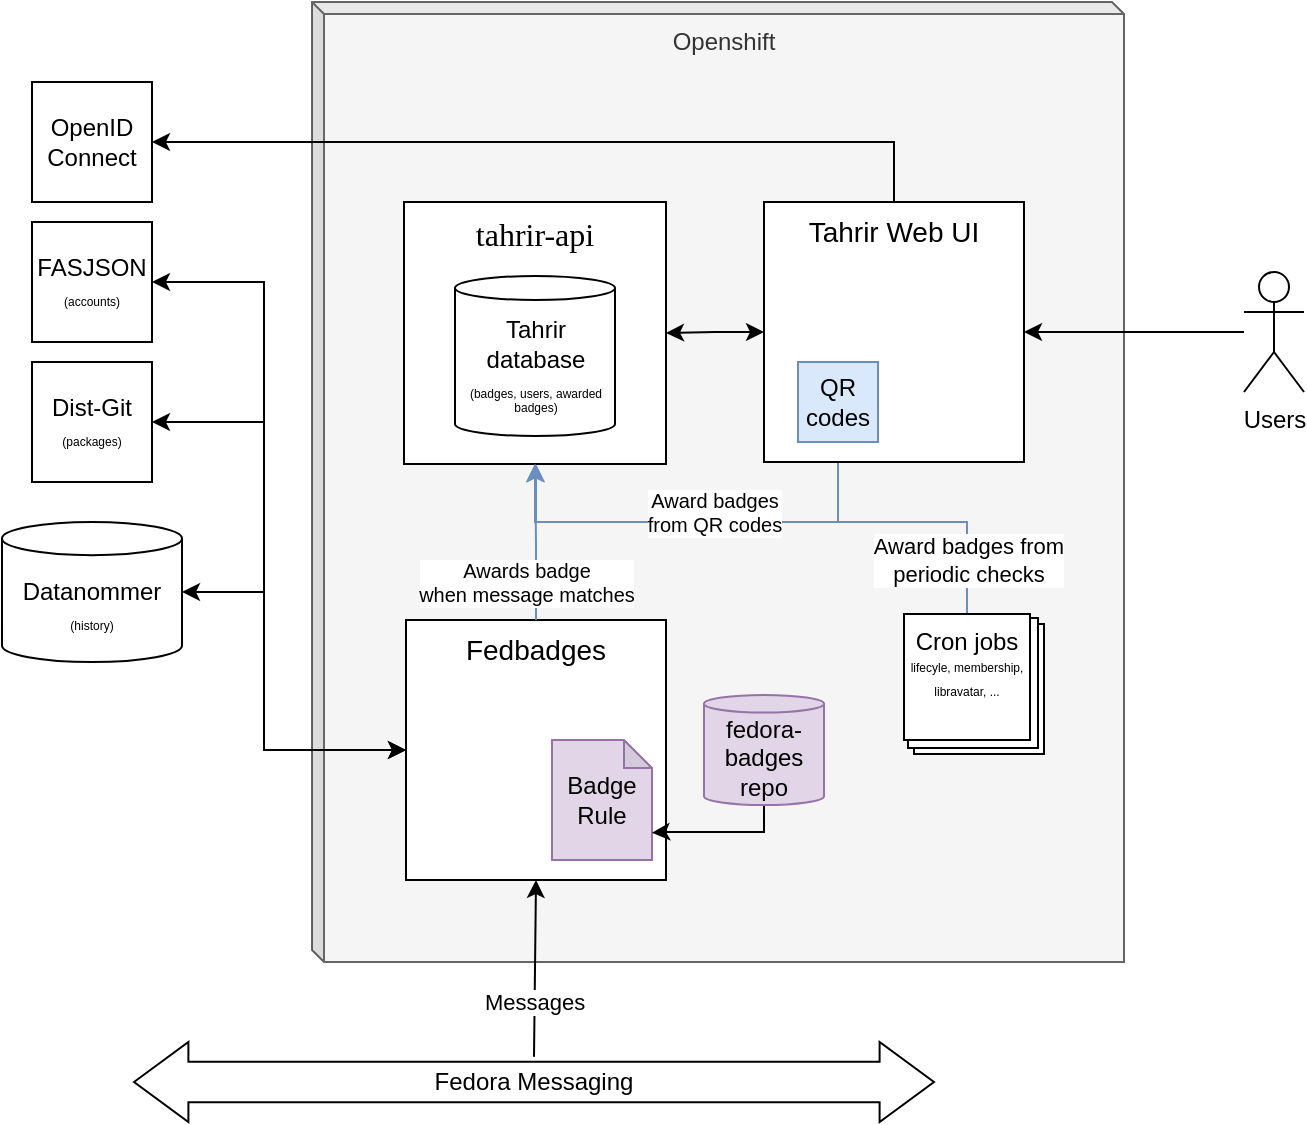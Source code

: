 <mxfile version="24.2.5" type="device">
  <diagram name="Page-1" id="bn8OplOIhetw0x9mesjO">
    <mxGraphModel dx="1220" dy="658" grid="1" gridSize="10" guides="1" tooltips="1" connect="1" arrows="1" fold="1" page="1" pageScale="1" pageWidth="827" pageHeight="1169" math="0" shadow="0">
      <root>
        <mxCell id="0" />
        <mxCell id="1" parent="0" />
        <mxCell id="82yrU3Jxxp-SrsiXgCm8-37" value="Openshift" style="shape=cube;whiteSpace=wrap;html=1;boundedLbl=1;backgroundOutline=1;darkOpacity=0.05;darkOpacity2=0.1;verticalAlign=top;size=6;fillColor=#f5f5f5;fontColor=#333333;strokeColor=#666666;" vertex="1" parent="1">
          <mxGeometry x="294" y="330" width="406" height="480" as="geometry" />
        </mxCell>
        <mxCell id="82yrU3Jxxp-SrsiXgCm8-34" value="&lt;div&gt;Award badges from&lt;/div&gt;&lt;div&gt;periodic checks&lt;br&gt;&lt;/div&gt;" style="edgeStyle=orthogonalEdgeStyle;rounded=0;orthogonalLoop=1;jettySize=auto;html=1;entryX=0.5;entryY=1;entryDx=0;entryDy=0;fillColor=#dae8fc;strokeColor=#6c8ebf;" edge="1" parent="1" source="82yrU3Jxxp-SrsiXgCm8-31" target="jXR6XJJOUSoFZrWkT6ye-2">
          <mxGeometry x="-0.813" relative="1" as="geometry">
            <mxPoint x="400" y="560" as="targetPoint" />
            <Array as="points">
              <mxPoint x="622" y="590" />
              <mxPoint x="406" y="590" />
              <mxPoint x="406" y="561" />
            </Array>
            <mxPoint as="offset" />
          </mxGeometry>
        </mxCell>
        <mxCell id="jXR6XJJOUSoFZrWkT6ye-2" value="&lt;div style=&quot;font-size: 16px;&quot;&gt;&lt;font style=&quot;font-size: 16px;&quot;&gt;tahrir-api&lt;/font&gt;&lt;/div&gt;" style="whiteSpace=wrap;html=1;aspect=fixed;verticalAlign=top;fontFamily=Lucida Console;fontSize=16;" parent="1" vertex="1">
          <mxGeometry x="340" y="430" width="131" height="131" as="geometry" />
        </mxCell>
        <mxCell id="jXR6XJJOUSoFZrWkT6ye-1" value="&lt;div&gt;Tahrir&lt;/div&gt;&lt;div&gt;database&lt;/div&gt;&lt;div style=&quot;font-size: 6px;&quot;&gt;&lt;br&gt;&lt;/div&gt;&lt;div style=&quot;font-size: 6px;&quot;&gt;(badges, users, awarded badges)&lt;br&gt;&lt;/div&gt;" style="shape=cylinder3;whiteSpace=wrap;html=1;boundedLbl=1;backgroundOutline=1;size=6;" parent="1" vertex="1">
          <mxGeometry x="365.5" y="467" width="80" height="80" as="geometry" />
        </mxCell>
        <mxCell id="82yrU3Jxxp-SrsiXgCm8-2" value="Fedora Messaging" style="shape=doubleArrow;whiteSpace=wrap;html=1;arrowWidth=0.507;arrowSize=0.068;" vertex="1" parent="1">
          <mxGeometry x="205" y="850" width="400" height="40" as="geometry" />
        </mxCell>
        <mxCell id="82yrU3Jxxp-SrsiXgCm8-12" style="edgeStyle=orthogonalEdgeStyle;rounded=0;orthogonalLoop=1;jettySize=auto;html=1;exitX=0;exitY=0.5;exitDx=0;exitDy=0;startArrow=classic;startFill=1;entryX=1;entryY=0.5;entryDx=0;entryDy=0;entryPerimeter=0;" edge="1" parent="1" source="82yrU3Jxxp-SrsiXgCm8-3" target="82yrU3Jxxp-SrsiXgCm8-8">
          <mxGeometry relative="1" as="geometry">
            <mxPoint x="140" y="490" as="targetPoint" />
            <Array as="points">
              <mxPoint x="270" y="704" />
              <mxPoint x="270" y="625" />
            </Array>
          </mxGeometry>
        </mxCell>
        <mxCell id="82yrU3Jxxp-SrsiXgCm8-15" value="" style="edgeStyle=orthogonalEdgeStyle;rounded=0;orthogonalLoop=1;jettySize=auto;html=1;exitX=0;exitY=0.5;exitDx=0;exitDy=0;entryX=1;entryY=0.5;entryDx=0;entryDy=0;" edge="1" parent="1" source="82yrU3Jxxp-SrsiXgCm8-3" target="82yrU3Jxxp-SrsiXgCm8-14">
          <mxGeometry relative="1" as="geometry">
            <mxPoint x="50" y="510" as="targetPoint" />
            <Array as="points">
              <mxPoint x="270" y="704" />
              <mxPoint x="270" y="470" />
            </Array>
          </mxGeometry>
        </mxCell>
        <mxCell id="82yrU3Jxxp-SrsiXgCm8-3" value="Fedbadges" style="whiteSpace=wrap;html=1;aspect=fixed;verticalAlign=top;fontSize=14;" vertex="1" parent="1">
          <mxGeometry x="341" y="639" width="130" height="130" as="geometry" />
        </mxCell>
        <mxCell id="82yrU3Jxxp-SrsiXgCm8-4" value="Messages" style="endArrow=classic;html=1;rounded=0;entryX=0.5;entryY=1;entryDx=0;entryDy=0;exitX=0;exitY=0;exitDx=200;exitDy=7.333;exitPerimeter=0;" edge="1" parent="1" source="82yrU3Jxxp-SrsiXgCm8-2" target="82yrU3Jxxp-SrsiXgCm8-3">
          <mxGeometry x="-0.392" width="50" height="50" relative="1" as="geometry">
            <mxPoint x="405" y="850" as="sourcePoint" />
            <mxPoint x="360" y="710" as="targetPoint" />
            <mxPoint as="offset" />
          </mxGeometry>
        </mxCell>
        <mxCell id="82yrU3Jxxp-SrsiXgCm8-7" value="&lt;div&gt;Badge&lt;/div&gt;&lt;div&gt;Rule&lt;br&gt;&lt;/div&gt;" style="shape=note;whiteSpace=wrap;html=1;backgroundOutline=1;darkOpacity=0.05;size=14;fillColor=#e1d5e7;strokeColor=#9673a6;" vertex="1" parent="1">
          <mxGeometry x="414" y="699" width="50" height="60" as="geometry" />
        </mxCell>
        <mxCell id="82yrU3Jxxp-SrsiXgCm8-8" value="&lt;div&gt;Datanommer&lt;/div&gt;&lt;div&gt;&lt;font style=&quot;font-size: 6px;&quot;&gt;(history)&lt;/font&gt;&lt;br&gt;&lt;/div&gt;" style="shape=cylinder3;whiteSpace=wrap;html=1;boundedLbl=1;backgroundOutline=1;size=8.286;" vertex="1" parent="1">
          <mxGeometry x="139" y="590" width="90" height="70" as="geometry" />
        </mxCell>
        <mxCell id="82yrU3Jxxp-SrsiXgCm8-13" value="&lt;div style=&quot;font-size: 10px;&quot;&gt;&lt;font style=&quot;font-size: 10px;&quot;&gt;Awards badge&lt;/font&gt;&lt;/div&gt;&lt;div style=&quot;font-size: 10px;&quot;&gt;&lt;font style=&quot;font-size: 10px;&quot;&gt;&lt;font style=&quot;font-size: 10px;&quot;&gt;when message matches&lt;/font&gt;&lt;font style=&quot;font-size: 10px;&quot;&gt;&lt;br&gt;&lt;/font&gt;&lt;/font&gt;&lt;/div&gt;" style="edgeStyle=orthogonalEdgeStyle;rounded=0;orthogonalLoop=1;jettySize=auto;html=1;exitX=0.5;exitY=0;exitDx=0;exitDy=0;entryX=0.5;entryY=1;entryDx=0;entryDy=0;fillColor=#dae8fc;strokeColor=#6c8ebf;" edge="1" parent="1" source="82yrU3Jxxp-SrsiXgCm8-3" target="jXR6XJJOUSoFZrWkT6ye-2">
          <mxGeometry x="-0.513" y="5" relative="1" as="geometry">
            <mxPoint x="420" y="560" as="targetPoint" />
            <Array as="points">
              <mxPoint x="406" y="600" />
              <mxPoint x="406" y="600" />
            </Array>
            <mxPoint as="offset" />
          </mxGeometry>
        </mxCell>
        <mxCell id="82yrU3Jxxp-SrsiXgCm8-14" value="&lt;div&gt;FASJSON&lt;/div&gt;&lt;div&gt;&lt;font style=&quot;font-size: 6px;&quot;&gt;(accounts)&lt;/font&gt;&lt;br&gt;&lt;/div&gt;" style="whiteSpace=wrap;html=1;aspect=fixed;" vertex="1" parent="1">
          <mxGeometry x="154" y="440" width="60" height="60" as="geometry" />
        </mxCell>
        <mxCell id="82yrU3Jxxp-SrsiXgCm8-17" style="edgeStyle=orthogonalEdgeStyle;rounded=0;orthogonalLoop=1;jettySize=auto;html=1;exitX=1;exitY=0.5;exitDx=0;exitDy=0;entryX=0;entryY=0.5;entryDx=0;entryDy=0;startArrow=classic;startFill=1;" edge="1" parent="1" source="82yrU3Jxxp-SrsiXgCm8-16" target="82yrU3Jxxp-SrsiXgCm8-3">
          <mxGeometry relative="1" as="geometry">
            <Array as="points">
              <mxPoint x="270" y="540" />
              <mxPoint x="270" y="704" />
            </Array>
          </mxGeometry>
        </mxCell>
        <mxCell id="82yrU3Jxxp-SrsiXgCm8-16" value="&lt;div&gt;Dist-Git&lt;/div&gt;&lt;div&gt;&lt;font style=&quot;font-size: 6px;&quot;&gt;(packages)&lt;/font&gt;&lt;br&gt;&lt;/div&gt;" style="whiteSpace=wrap;html=1;aspect=fixed;" vertex="1" parent="1">
          <mxGeometry x="154" y="510" width="60" height="60" as="geometry" />
        </mxCell>
        <mxCell id="82yrU3Jxxp-SrsiXgCm8-21" value="" style="edgeStyle=orthogonalEdgeStyle;rounded=0;orthogonalLoop=1;jettySize=auto;html=1;exitX=0.5;exitY=1;exitDx=0;exitDy=0;exitPerimeter=0;entryX=1;entryY=0.773;entryDx=0;entryDy=0;entryPerimeter=0;" edge="1" parent="1" source="82yrU3Jxxp-SrsiXgCm8-20" target="82yrU3Jxxp-SrsiXgCm8-7">
          <mxGeometry relative="1" as="geometry">
            <Array as="points">
              <mxPoint x="520" y="745" />
              <mxPoint x="470" y="745" />
            </Array>
          </mxGeometry>
        </mxCell>
        <mxCell id="82yrU3Jxxp-SrsiXgCm8-20" value="&lt;div&gt;fedora-badges&lt;/div&gt;&lt;div&gt;repo&lt;br&gt;&lt;/div&gt;" style="shape=cylinder3;whiteSpace=wrap;html=1;boundedLbl=1;backgroundOutline=1;size=4.4;fillColor=#e1d5e7;strokeColor=#9673a6;" vertex="1" parent="1">
          <mxGeometry x="490" y="676.5" width="60" height="55" as="geometry" />
        </mxCell>
        <mxCell id="82yrU3Jxxp-SrsiXgCm8-28" style="edgeStyle=orthogonalEdgeStyle;rounded=0;orthogonalLoop=1;jettySize=auto;html=1;exitX=0.5;exitY=1;exitDx=0;exitDy=0;entryX=0.5;entryY=1;entryDx=0;entryDy=0;fillColor=#dae8fc;strokeColor=#6c8ebf;" edge="1" parent="1" source="82yrU3Jxxp-SrsiXgCm8-26" target="jXR6XJJOUSoFZrWkT6ye-2">
          <mxGeometry relative="1" as="geometry">
            <mxPoint x="440" y="600" as="targetPoint" />
            <Array as="points">
              <mxPoint x="557" y="590" />
              <mxPoint x="406" y="590" />
            </Array>
          </mxGeometry>
        </mxCell>
        <mxCell id="82yrU3Jxxp-SrsiXgCm8-29" value="&lt;div style=&quot;font-size: 10px;&quot;&gt;&lt;font style=&quot;font-size: 10px;&quot;&gt;Award badges&lt;/font&gt;&lt;/div&gt;&lt;div style=&quot;font-size: 10px;&quot;&gt;&lt;font style=&quot;font-size: 10px;&quot;&gt;&lt;font style=&quot;font-size: 10px;&quot;&gt;from QR codes&lt;/font&gt;&lt;font style=&quot;font-size: 10px;&quot;&gt;&lt;font style=&quot;font-size: 10px;&quot;&gt;&lt;br&gt;&lt;/font&gt;&lt;/font&gt;&lt;/font&gt;&lt;/div&gt;" style="edgeLabel;html=1;align=center;verticalAlign=middle;resizable=0;points=[];" vertex="1" connectable="0" parent="82yrU3Jxxp-SrsiXgCm8-28">
          <mxGeometry x="0.235" y="1" relative="1" as="geometry">
            <mxPoint x="34" y="-6" as="offset" />
          </mxGeometry>
        </mxCell>
        <mxCell id="82yrU3Jxxp-SrsiXgCm8-38" value="" style="edgeStyle=orthogonalEdgeStyle;rounded=0;orthogonalLoop=1;jettySize=auto;html=1;entryX=1;entryY=0.5;entryDx=0;entryDy=0;startArrow=classic;startFill=1;" edge="1" parent="1" source="82yrU3Jxxp-SrsiXgCm8-22" target="jXR6XJJOUSoFZrWkT6ye-2">
          <mxGeometry relative="1" as="geometry" />
        </mxCell>
        <mxCell id="82yrU3Jxxp-SrsiXgCm8-42" style="edgeStyle=orthogonalEdgeStyle;rounded=0;orthogonalLoop=1;jettySize=auto;html=1;exitX=0.5;exitY=0;exitDx=0;exitDy=0;entryX=1;entryY=0.5;entryDx=0;entryDy=0;" edge="1" parent="1" source="82yrU3Jxxp-SrsiXgCm8-22" target="82yrU3Jxxp-SrsiXgCm8-39">
          <mxGeometry relative="1" as="geometry" />
        </mxCell>
        <mxCell id="82yrU3Jxxp-SrsiXgCm8-22" value="Tahrir Web UI" style="whiteSpace=wrap;html=1;aspect=fixed;verticalAlign=top;fontSize=14;" vertex="1" parent="1">
          <mxGeometry x="520" y="430" width="130" height="130" as="geometry" />
        </mxCell>
        <mxCell id="82yrU3Jxxp-SrsiXgCm8-25" value="" style="edgeStyle=orthogonalEdgeStyle;rounded=0;orthogonalLoop=1;jettySize=auto;html=1;" edge="1" parent="1" source="82yrU3Jxxp-SrsiXgCm8-23" target="82yrU3Jxxp-SrsiXgCm8-22">
          <mxGeometry relative="1" as="geometry" />
        </mxCell>
        <mxCell id="82yrU3Jxxp-SrsiXgCm8-23" value="Users" style="shape=umlActor;verticalLabelPosition=bottom;verticalAlign=top;html=1;outlineConnect=0;" vertex="1" parent="1">
          <mxGeometry x="760" y="465" width="30" height="60" as="geometry" />
        </mxCell>
        <mxCell id="82yrU3Jxxp-SrsiXgCm8-26" value="QR codes" style="whiteSpace=wrap;html=1;aspect=fixed;fillColor=#dae8fc;strokeColor=#6c8ebf;" vertex="1" parent="1">
          <mxGeometry x="537" y="510" width="40" height="40" as="geometry" />
        </mxCell>
        <mxCell id="82yrU3Jxxp-SrsiXgCm8-35" value="" style="group" vertex="1" connectable="0" parent="1">
          <mxGeometry x="590" y="636" width="70" height="70" as="geometry" />
        </mxCell>
        <mxCell id="82yrU3Jxxp-SrsiXgCm8-33" value="" style="whiteSpace=wrap;html=1;aspect=fixed;" vertex="1" parent="82yrU3Jxxp-SrsiXgCm8-35">
          <mxGeometry x="5" y="5" width="65" height="65" as="geometry" />
        </mxCell>
        <mxCell id="82yrU3Jxxp-SrsiXgCm8-32" value="" style="whiteSpace=wrap;html=1;aspect=fixed;" vertex="1" parent="82yrU3Jxxp-SrsiXgCm8-35">
          <mxGeometry x="2" y="2" width="65" height="65" as="geometry" />
        </mxCell>
        <mxCell id="82yrU3Jxxp-SrsiXgCm8-31" value="&lt;div&gt;Cron jobs&lt;/div&gt;&lt;div style=&quot;line-height: 80%;&quot;&gt;&lt;font style=&quot;font-size: 6px;&quot;&gt;lifecyle, membership, libravatar, ...&lt;/font&gt;&lt;br&gt;&lt;/div&gt;" style="whiteSpace=wrap;html=1;aspect=fixed;verticalAlign=top;" vertex="1" parent="82yrU3Jxxp-SrsiXgCm8-35">
          <mxGeometry width="63" height="63" as="geometry" />
        </mxCell>
        <mxCell id="82yrU3Jxxp-SrsiXgCm8-39" value="OpenID Connect" style="whiteSpace=wrap;html=1;aspect=fixed;" vertex="1" parent="1">
          <mxGeometry x="154" y="370" width="60" height="60" as="geometry" />
        </mxCell>
      </root>
    </mxGraphModel>
  </diagram>
</mxfile>
